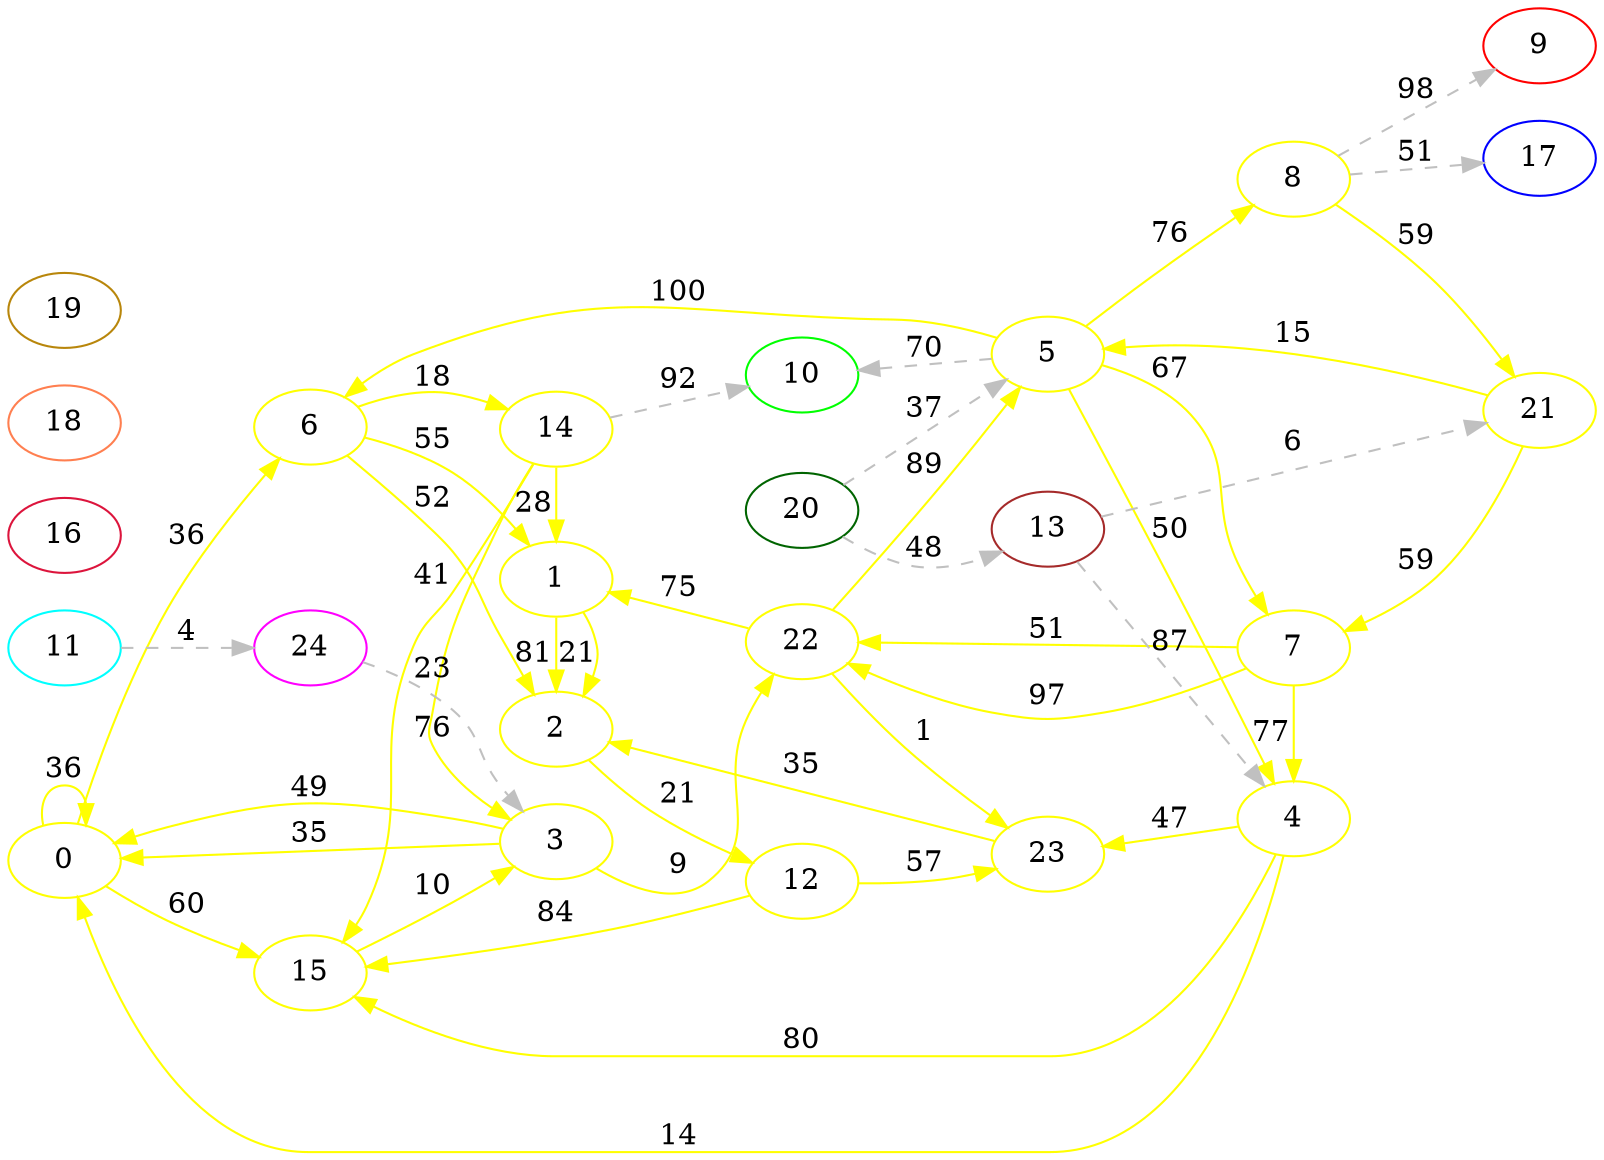 digraph G {
ranksep = "equally";
rankdir = LR;
{rank = same; 0; };
{rank = same; 6; 15; };
{rank = same; 2; 14; 1; 3; };
{rank = same; 12; 10; 22; };
{rank = same; 23; 5; };
{rank = same; 7; 8; 4; };
{rank = same; 9; 17; 21; };
{rank = same; };
{rank = same; 11; };
{rank = same; 24; };
{rank = same; };
{rank = same; 13; };
{rank = same; };
{rank = same; 16; };
{rank = same; 18; };
{rank = same; 19; };
{rank = same; 20; };
{rank = same; };
9 [color = "red"];
17 [color = "blue"];
10 [color = "green"];
14 [color = "yellow"];
21 [color = "yellow"];
8 [color = "yellow"];
4 [color = "yellow"];
7 [color = "yellow"];
5 [color = "yellow"];
23 [color = "yellow"];
1 [color = "yellow"];
22 [color = "yellow"];
3 [color = "yellow"];
15 [color = "yellow"];
12 [color = "yellow"];
2 [color = "yellow"];
6 [color = "yellow"];
0 [color = "yellow"];
24 [color = "magenta"];
11 [color = "aqua"];
13 [color = "brown"];
16 [color = "crimson"];
18 [color = "coral"];
19 [color = "darkgoldenrod"];
20 [color = "darkgreen"];
0->6[label="36" color = "yellow"];
0->0[label="36" color = "yellow"];
0->15[label="60" color = "yellow"];
6->2[label="52" color = "yellow"];
6->14[label="18" color = "yellow"];
6->1[label="55" color = "yellow"];
15->3[label="10" color = "yellow"];
2->12[label="21" color = "yellow"];
14->3[label="76" color = "yellow"];
14->1[label="28" color = "yellow"];
14->10[label="92" color = "grey" style = "dashed"];
14->15[label="41" color = "yellow"];
1->2[label="81" color = "yellow"];
1->2[label="21" color = "yellow"];
3->22[label="9" color = "yellow"];
3->0[label="35" color = "yellow"];
3->0[label="49" color = "yellow"];
12->15[label="84" color = "yellow"];
12->23[label="57" color = "yellow"];
10
22->1[label="75" color = "yellow"];
22->23[label="1" color = "yellow"];
22->5[label="89" color = "yellow"];
23->2[label="35" color = "yellow"];
5->7[label="67" color = "yellow"];
5->8[label="76" color = "yellow"];
5->10[label="70" color = "grey" style = "dashed"];
5->6[label="100" color = "yellow"];
5->4[label="50" color = "yellow"];
7->22[label="97" color = "yellow"];
7->22[label="51" color = "yellow"];
7->4[label="77" color = "yellow"];
8->9[label="98" color = "grey" style = "dashed"];
8->17[label="51" color = "grey" style = "dashed"];
8->21[label="59" color = "yellow"];
4->0[label="14" color = "yellow"];
4->15[label="80" color = "yellow"];
4->23[label="47" color = "yellow"];
9
17
21->7[label="59" color = "yellow"];
21->5[label="15" color = "yellow"];
11->24[label="4" color = "grey" style = "dashed"];
24->3[label="23" color = "grey" style = "dashed"];
13->4[label="87" color = "grey" style = "dashed"];
13->21[label="6" color = "grey" style = "dashed"];
16
18
19
20->13[label="48" color = "grey" style = "dashed"];
20->5[label="37" color = "grey" style = "dashed"];
}
